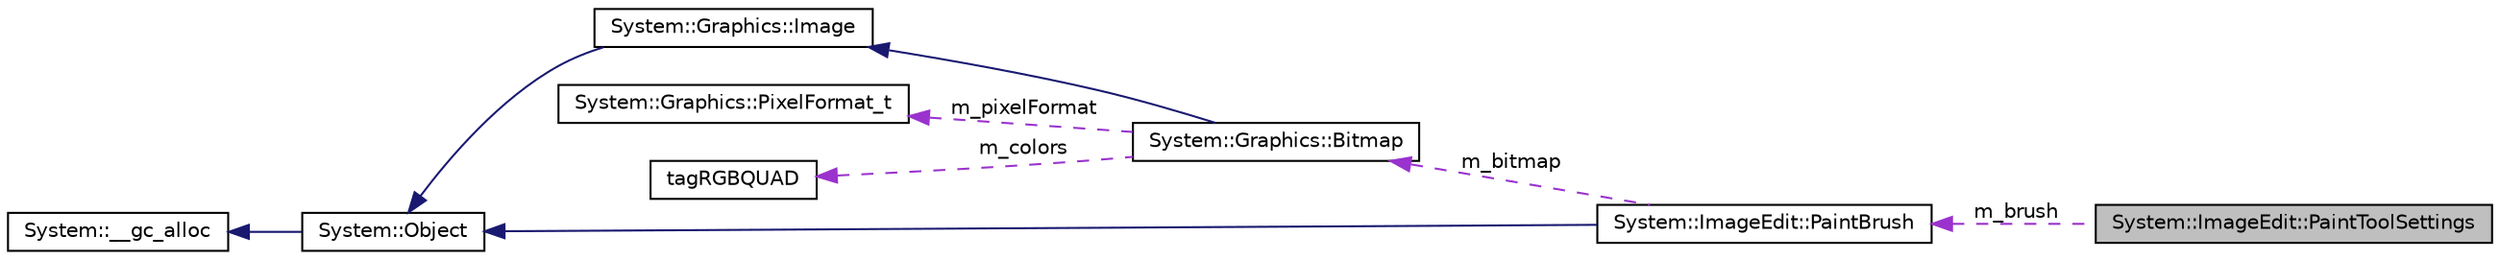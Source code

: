 digraph G
{
  edge [fontname="Helvetica",fontsize="10",labelfontname="Helvetica",labelfontsize="10"];
  node [fontname="Helvetica",fontsize="10",shape=record];
  rankdir="LR";
  Node1 [label="System::ImageEdit::PaintToolSettings",height=0.2,width=0.4,color="black", fillcolor="grey75", style="filled" fontcolor="black"];
  Node2 -> Node1 [dir="back",color="darkorchid3",fontsize="10",style="dashed",label=" m_brush" ,fontname="Helvetica"];
  Node2 [label="System::ImageEdit::PaintBrush",height=0.2,width=0.4,color="black", fillcolor="white", style="filled",URL="$class_system_1_1_image_edit_1_1_paint_brush.html"];
  Node3 -> Node2 [dir="back",color="midnightblue",fontsize="10",style="solid",fontname="Helvetica"];
  Node3 [label="System::Object",height=0.2,width=0.4,color="black", fillcolor="white", style="filled",URL="$class_system_1_1_object.html"];
  Node4 -> Node3 [dir="back",color="midnightblue",fontsize="10",style="solid",fontname="Helvetica"];
  Node4 [label="System::__gc_alloc",height=0.2,width=0.4,color="black", fillcolor="white", style="filled",URL="$class_system_1_1____gc__alloc.html"];
  Node5 -> Node2 [dir="back",color="darkorchid3",fontsize="10",style="dashed",label=" m_bitmap" ,fontname="Helvetica"];
  Node5 [label="System::Graphics::Bitmap",height=0.2,width=0.4,color="black", fillcolor="white", style="filled",URL="$class_system_1_1_graphics_1_1_bitmap.html"];
  Node6 -> Node5 [dir="back",color="midnightblue",fontsize="10",style="solid",fontname="Helvetica"];
  Node6 [label="System::Graphics::Image",height=0.2,width=0.4,color="black", fillcolor="white", style="filled",URL="$class_system_1_1_graphics_1_1_image.html"];
  Node3 -> Node6 [dir="back",color="midnightblue",fontsize="10",style="solid",fontname="Helvetica"];
  Node7 -> Node5 [dir="back",color="darkorchid3",fontsize="10",style="dashed",label=" m_pixelFormat" ,fontname="Helvetica"];
  Node7 [label="System::Graphics::PixelFormat_t",height=0.2,width=0.4,color="black", fillcolor="white", style="filled",URL="$class_system_1_1_graphics_1_1_pixel_format__t.html"];
  Node8 -> Node5 [dir="back",color="darkorchid3",fontsize="10",style="dashed",label=" m_colors" ,fontname="Helvetica"];
  Node8 [label="tagRGBQUAD",height=0.2,width=0.4,color="black", fillcolor="white", style="filled",URL="$structtag_r_g_b_q_u_a_d.html"];
}
